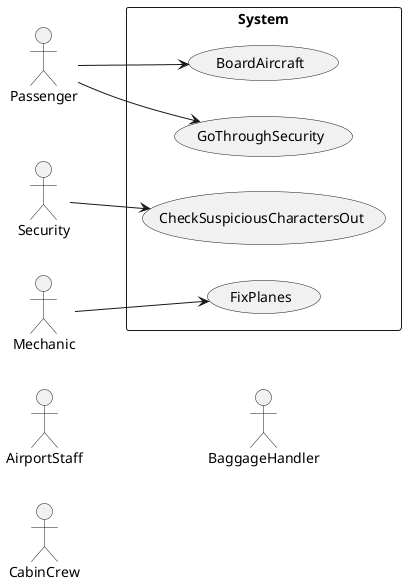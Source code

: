 @startuml
left to right direction
actor Passenger
actor AirportStaff
actor CabinCrew
actor Security
actor BaggageHandler
actor Mechanic
rectangle System {
usecase BoardAircraft
usecase GoThroughSecurity
usecase FixPlanes
usecase CheckSuspiciousCharactersOut
Passenger --> BoardAircraft
Passenger --> GoThroughSecurity
Mechanic --> FixPlanes
Security --> CheckSuspiciousCharactersOut
}
@enduml